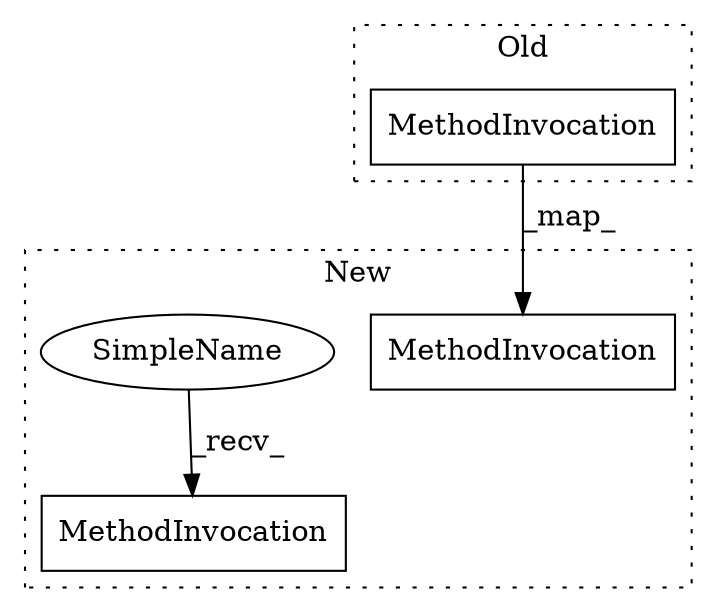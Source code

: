 digraph G {
subgraph cluster0 {
1 [label="MethodInvocation" a="32" s="17417,17427" l="7,29" shape="box"];
label = "Old";
style="dotted";
}
subgraph cluster1 {
2 [label="MethodInvocation" a="32" s="17459,17529" l="7,1" shape="box"];
3 [label="MethodInvocation" a="32" s="17559,17572" l="10,29" shape="box"];
4 [label="SimpleName" a="42" s="17452" l="6" shape="ellipse"];
label = "New";
style="dotted";
}
1 -> 3 [label="_map_"];
4 -> 2 [label="_recv_"];
}